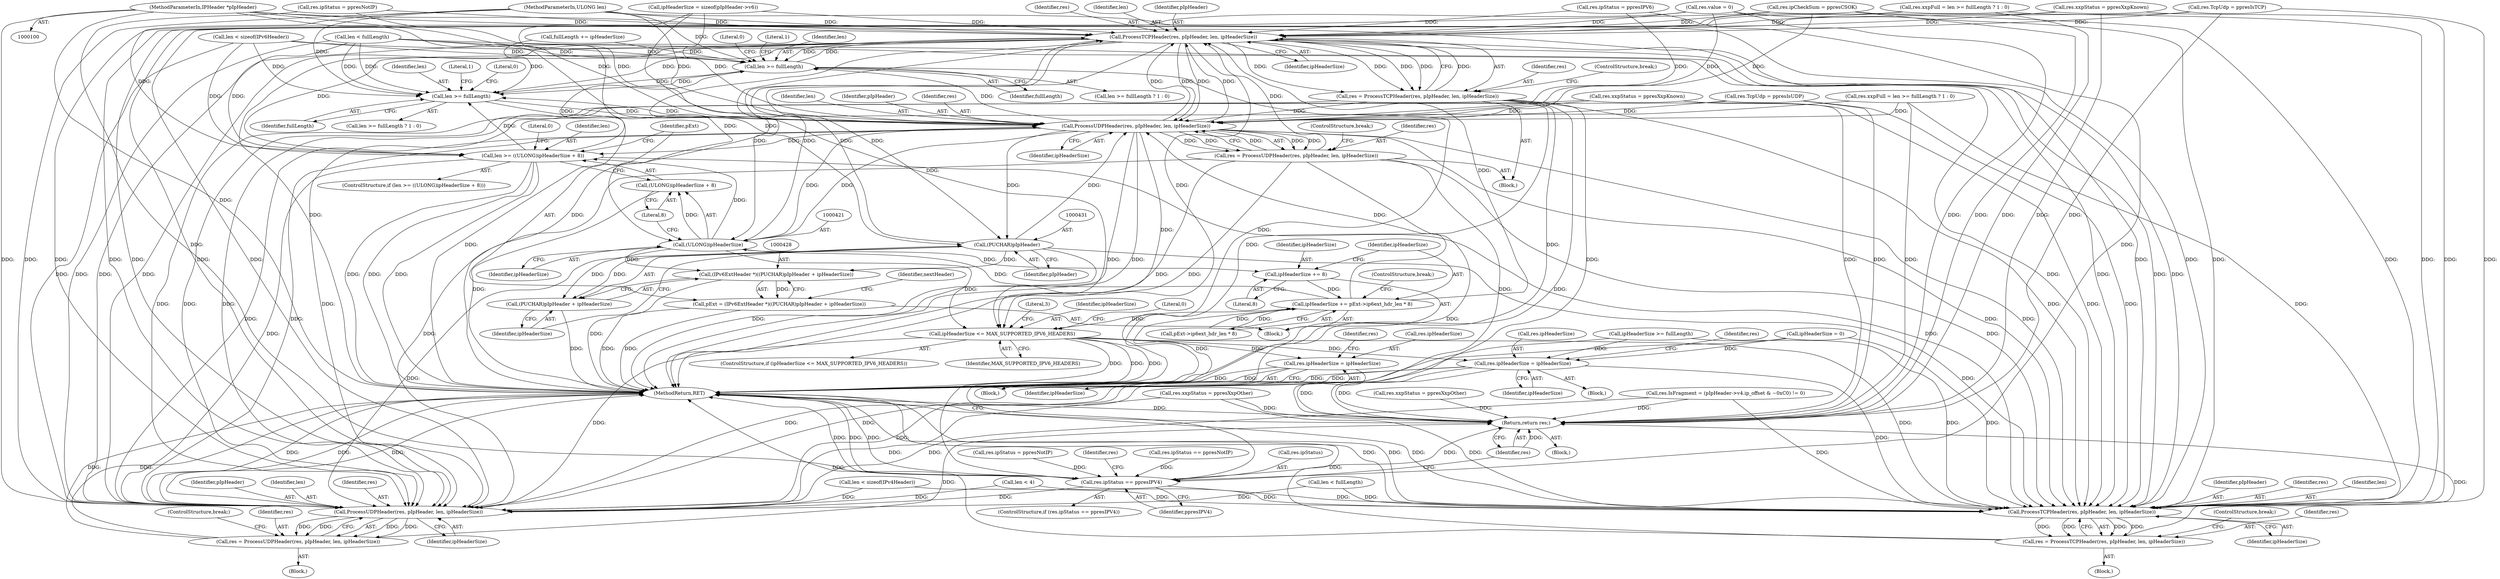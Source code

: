 digraph "0_kvm-guest-drivers-windows_723416fa4210b7464b28eab89cc76252e6193ac1_5@pointer" {
"1000101" [label="(MethodParameterIn,IPHeader *pIpHeader)"];
"1000371" [label="(Call,ProcessTCPHeader(res, pIpHeader, len, ipHeaderSize))"];
"1000364" [label="(Call,len >= fullLength)"];
"1000396" [label="(Call,len >= fullLength)"];
"1000403" [label="(Call,ProcessUDPHeader(res, pIpHeader, len, ipHeaderSize))"];
"1000401" [label="(Call,res = ProcessUDPHeader(res, pIpHeader, len, ipHeaderSize))"];
"1000518" [label="(Call,res.ipStatus == ppresIPV4)"];
"1000553" [label="(Call,ProcessTCPHeader(res, pIpHeader, len, ipHeaderSize))"];
"1000551" [label="(Call,res = ProcessTCPHeader(res, pIpHeader, len, ipHeaderSize))"];
"1000576" [label="(Return,return res;)"];
"1000563" [label="(Call,ProcessUDPHeader(res, pIpHeader, len, ipHeaderSize))"];
"1000561" [label="(Call,res = ProcessUDPHeader(res, pIpHeader, len, ipHeaderSize))"];
"1000417" [label="(Call,len >= ((ULONG)ipHeaderSize + 8))"];
"1000420" [label="(Call,(ULONG)ipHeaderSize)"];
"1000419" [label="(Call,(ULONG)ipHeaderSize + 8)"];
"1000427" [label="(Call,(IPv6ExtHeader *)((PUCHAR)pIpHeader + ipHeaderSize))"];
"1000425" [label="(Call,pExt = (IPv6ExtHeader *)((PUCHAR)pIpHeader + ipHeaderSize))"];
"1000429" [label="(Call,(PUCHAR)pIpHeader + ipHeaderSize)"];
"1000439" [label="(Call,ipHeaderSize += 8)"];
"1000442" [label="(Call,ipHeaderSize += pExt->ip6ext_hdr_len * 8)"];
"1000483" [label="(Call,ipHeaderSize <= MAX_SUPPORTED_IPV6_HEADERS)"];
"1000498" [label="(Call,res.ipHeaderSize = ipHeaderSize)"];
"1000524" [label="(Call,res.ipHeaderSize = ipHeaderSize)"];
"1000430" [label="(Call,(PUCHAR)pIpHeader)"];
"1000369" [label="(Call,res = ProcessTCPHeader(res, pIpHeader, len, ipHeaderSize))"];
"1000519" [label="(Call,res.ipStatus)"];
"1000498" [label="(Call,res.ipHeaderSize = ipHeaderSize)"];
"1000563" [label="(Call,ProcessUDPHeader(res, pIpHeader, len, ipHeaderSize))"];
"1000104" [label="(Block,)"];
"1000443" [label="(Identifier,ipHeaderSize)"];
"1000430" [label="(Call,(PUCHAR)pIpHeader)"];
"1000435" [label="(Identifier,nextHeader)"];
"1000271" [label="(Call,len < sizeof(IPv6Header))"];
"1000101" [label="(MethodParameterIn,IPHeader *pIpHeader)"];
"1000423" [label="(Literal,8)"];
"1000407" [label="(Identifier,ipHeaderSize)"];
"1000567" [label="(Identifier,ipHeaderSize)"];
"1000528" [label="(Identifier,ipHeaderSize)"];
"1000568" [label="(ControlStructure,break;)"];
"1000482" [label="(ControlStructure,if (ipHeaderSize <= MAX_SUPPORTED_IPV6_HEADERS))"];
"1000524" [label="(Call,res.ipHeaderSize = ipHeaderSize)"];
"1000419" [label="(Call,(ULONG)ipHeaderSize + 8)"];
"1000417" [label="(Call,len >= ((ULONG)ipHeaderSize + 8))"];
"1000558" [label="(ControlStructure,break;)"];
"1000397" [label="(Identifier,len)"];
"1000485" [label="(Identifier,MAX_SUPPORTED_IPV6_HEADERS)"];
"1000403" [label="(Call,ProcessUDPHeader(res, pIpHeader, len, ipHeaderSize))"];
"1000406" [label="(Identifier,len)"];
"1000224" [label="(Call,ipHeaderSize >= fullLength)"];
"1000368" [label="(Literal,0)"];
"1000427" [label="(Call,(IPv6ExtHeader *)((PUCHAR)pIpHeader + ipHeaderSize))"];
"1000367" [label="(Literal,1)"];
"1000551" [label="(Call,res = ProcessTCPHeader(res, pIpHeader, len, ipHeaderSize))"];
"1000561" [label="(Call,res = ProcessUDPHeader(res, pIpHeader, len, ipHeaderSize))"];
"1000502" [label="(Identifier,ipHeaderSize)"];
"1000520" [label="(Identifier,res)"];
"1000486" [label="(Block,)"];
"1000147" [label="(Call,res.value = 0)"];
"1000439" [label="(Call,ipHeaderSize += 8)"];
"1000442" [label="(Call,ipHeaderSize += pExt->ip6ext_hdr_len * 8)"];
"1000522" [label="(Identifier,ppresIPV4)"];
"1000372" [label="(Identifier,res)"];
"1000319" [label="(Call,fullLength += ipHeaderSize)"];
"1000433" [label="(Identifier,ipHeaderSize)"];
"1000359" [label="(Call,res.xxpFull = len >= fullLength ? 1 : 0)"];
"1000512" [label="(Call,res.ipStatus = ppresNotIP)"];
"1000401" [label="(Call,res = ProcessUDPHeader(res, pIpHeader, len, ipHeaderSize))"];
"1000429" [label="(Call,(PUCHAR)pIpHeader + ipHeaderSize)"];
"1000375" [label="(Identifier,ipHeaderSize)"];
"1000529" [label="(Call,res.IsFragment = (pIpHeader->v4.ip_offset & ~0xC0) != 0)"];
"1000531" [label="(Identifier,res)"];
"1000526" [label="(Identifier,res)"];
"1000578" [label="(MethodReturn,RET)"];
"1000370" [label="(Identifier,res)"];
"1000374" [label="(Identifier,len)"];
"1000408" [label="(ControlStructure,break;)"];
"1000441" [label="(Literal,8)"];
"1000432" [label="(Identifier,pIpHeader)"];
"1000576" [label="(Return,return res;)"];
"1000488" [label="(Literal,3)"];
"1000484" [label="(Identifier,ipHeaderSize)"];
"1000396" [label="(Call,len >= fullLength)"];
"1000295" [label="(Call,ipHeaderSize = sizeof(pIpHeader->v6))"];
"1000440" [label="(Identifier,ipHeaderSize)"];
"1000555" [label="(Identifier,pIpHeader)"];
"1000418" [label="(Identifier,len)"];
"1000557" [label="(Identifier,ipHeaderSize)"];
"1000158" [label="(Call,len < sizeof(IPv4Header))"];
"1000363" [label="(Call,len >= fullLength ? 1 : 0)"];
"1000112" [label="(Call,len < 4)"];
"1000140" [label="(Call,ipHeaderSize = 0)"];
"1000365" [label="(Identifier,len)"];
"1000371" [label="(Call,ProcessTCPHeader(res, pIpHeader, len, ipHeaderSize))"];
"1000483" [label="(Call,ipHeaderSize <= MAX_SUPPORTED_IPV6_HEADERS)"];
"1000325" [label="(Call,len < fullLength)"];
"1000554" [label="(Identifier,res)"];
"1000420" [label="(Call,(ULONG)ipHeaderSize)"];
"1000577" [label="(Identifier,res)"];
"1000376" [label="(ControlStructure,break;)"];
"1000214" [label="(Call,res.ipStatus == ppresNotIP)"];
"1000470" [label="(Call,res.xxpStatus = ppresXxpOther)"];
"1000369" [label="(Call,res = ProcessTCPHeader(res, pIpHeader, len, ipHeaderSize))"];
"1000468" [label="(ControlStructure,break;)"];
"1000229" [label="(Call,len < fullLength)"];
"1000426" [label="(Identifier,pExt)"];
"1000405" [label="(Identifier,pIpHeader)"];
"1000398" [label="(Identifier,fullLength)"];
"1000523" [label="(Block,)"];
"1000570" [label="(Call,res.xxpStatus = ppresXxpOther)"];
"1000416" [label="(ControlStructure,if (len >= ((ULONG)ipHeaderSize + 8)))"];
"1000562" [label="(Identifier,res)"];
"1000306" [label="(Call,res.ipCheckSum = ppresCSOK)"];
"1000444" [label="(Call,pExt->ip6ext_hdr_len * 8)"];
"1000301" [label="(Call,res.ipStatus = ppresIPV6)"];
"1000425" [label="(Call,pExt = (IPv6ExtHeader *)((PUCHAR)pIpHeader + ipHeaderSize))"];
"1000381" [label="(Call,res.xxpStatus = ppresXxpKnown)"];
"1000349" [label="(Call,res.xxpStatus = ppresXxpKnown)"];
"1000565" [label="(Identifier,pIpHeader)"];
"1000354" [label="(Call,res.TcpUdp = ppresIsTCP)"];
"1000556" [label="(Identifier,len)"];
"1000517" [label="(ControlStructure,if (res.ipStatus == ppresIPV4))"];
"1000552" [label="(Identifier,res)"];
"1000373" [label="(Identifier,pIpHeader)"];
"1000525" [label="(Call,res.ipHeaderSize)"];
"1000506" [label="(Literal,0)"];
"1000402" [label="(Identifier,res)"];
"1000399" [label="(Literal,1)"];
"1000424" [label="(Block,)"];
"1000553" [label="(Call,ProcessTCPHeader(res, pIpHeader, len, ipHeaderSize))"];
"1000566" [label="(Identifier,len)"];
"1000550" [label="(Block,)"];
"1000395" [label="(Call,len >= fullLength ? 1 : 0)"];
"1000404" [label="(Identifier,res)"];
"1000386" [label="(Call,res.TcpUdp = ppresIsUDP)"];
"1000102" [label="(MethodParameterIn,ULONG len)"];
"1000391" [label="(Call,res.xxpFull = len >= fullLength ? 1 : 0)"];
"1000452" [label="(Literal,0)"];
"1000560" [label="(Block,)"];
"1000518" [label="(Call,res.ipStatus == ppresIPV4)"];
"1000344" [label="(Block,)"];
"1000460" [label="(Call,res.ipStatus = ppresNotIP)"];
"1000366" [label="(Identifier,fullLength)"];
"1000564" [label="(Identifier,res)"];
"1000499" [label="(Call,res.ipHeaderSize)"];
"1000400" [label="(Literal,0)"];
"1000364" [label="(Call,len >= fullLength)"];
"1000422" [label="(Identifier,ipHeaderSize)"];
"1000101" -> "1000100"  [label="AST: "];
"1000101" -> "1000578"  [label="DDG: "];
"1000101" -> "1000371"  [label="DDG: "];
"1000101" -> "1000403"  [label="DDG: "];
"1000101" -> "1000430"  [label="DDG: "];
"1000101" -> "1000553"  [label="DDG: "];
"1000101" -> "1000563"  [label="DDG: "];
"1000371" -> "1000369"  [label="AST: "];
"1000371" -> "1000375"  [label="CFG: "];
"1000372" -> "1000371"  [label="AST: "];
"1000373" -> "1000371"  [label="AST: "];
"1000374" -> "1000371"  [label="AST: "];
"1000375" -> "1000371"  [label="AST: "];
"1000369" -> "1000371"  [label="CFG: "];
"1000371" -> "1000578"  [label="DDG: "];
"1000371" -> "1000578"  [label="DDG: "];
"1000371" -> "1000364"  [label="DDG: "];
"1000371" -> "1000369"  [label="DDG: "];
"1000371" -> "1000369"  [label="DDG: "];
"1000371" -> "1000369"  [label="DDG: "];
"1000371" -> "1000369"  [label="DDG: "];
"1000460" -> "1000371"  [label="DDG: "];
"1000369" -> "1000371"  [label="DDG: "];
"1000401" -> "1000371"  [label="DDG: "];
"1000306" -> "1000371"  [label="DDG: "];
"1000147" -> "1000371"  [label="DDG: "];
"1000301" -> "1000371"  [label="DDG: "];
"1000349" -> "1000371"  [label="DDG: "];
"1000359" -> "1000371"  [label="DDG: "];
"1000354" -> "1000371"  [label="DDG: "];
"1000403" -> "1000371"  [label="DDG: "];
"1000403" -> "1000371"  [label="DDG: "];
"1000430" -> "1000371"  [label="DDG: "];
"1000364" -> "1000371"  [label="DDG: "];
"1000102" -> "1000371"  [label="DDG: "];
"1000442" -> "1000371"  [label="DDG: "];
"1000420" -> "1000371"  [label="DDG: "];
"1000295" -> "1000371"  [label="DDG: "];
"1000371" -> "1000396"  [label="DDG: "];
"1000371" -> "1000403"  [label="DDG: "];
"1000371" -> "1000403"  [label="DDG: "];
"1000371" -> "1000417"  [label="DDG: "];
"1000371" -> "1000420"  [label="DDG: "];
"1000371" -> "1000430"  [label="DDG: "];
"1000371" -> "1000483"  [label="DDG: "];
"1000371" -> "1000553"  [label="DDG: "];
"1000371" -> "1000553"  [label="DDG: "];
"1000371" -> "1000563"  [label="DDG: "];
"1000371" -> "1000563"  [label="DDG: "];
"1000364" -> "1000363"  [label="AST: "];
"1000364" -> "1000366"  [label="CFG: "];
"1000365" -> "1000364"  [label="AST: "];
"1000366" -> "1000364"  [label="AST: "];
"1000367" -> "1000364"  [label="CFG: "];
"1000368" -> "1000364"  [label="CFG: "];
"1000364" -> "1000578"  [label="DDG: "];
"1000325" -> "1000364"  [label="DDG: "];
"1000325" -> "1000364"  [label="DDG: "];
"1000403" -> "1000364"  [label="DDG: "];
"1000271" -> "1000364"  [label="DDG: "];
"1000417" -> "1000364"  [label="DDG: "];
"1000102" -> "1000364"  [label="DDG: "];
"1000396" -> "1000364"  [label="DDG: "];
"1000319" -> "1000364"  [label="DDG: "];
"1000364" -> "1000396"  [label="DDG: "];
"1000396" -> "1000395"  [label="AST: "];
"1000396" -> "1000398"  [label="CFG: "];
"1000397" -> "1000396"  [label="AST: "];
"1000398" -> "1000396"  [label="AST: "];
"1000399" -> "1000396"  [label="CFG: "];
"1000400" -> "1000396"  [label="CFG: "];
"1000396" -> "1000578"  [label="DDG: "];
"1000325" -> "1000396"  [label="DDG: "];
"1000325" -> "1000396"  [label="DDG: "];
"1000403" -> "1000396"  [label="DDG: "];
"1000271" -> "1000396"  [label="DDG: "];
"1000417" -> "1000396"  [label="DDG: "];
"1000102" -> "1000396"  [label="DDG: "];
"1000319" -> "1000396"  [label="DDG: "];
"1000396" -> "1000403"  [label="DDG: "];
"1000403" -> "1000401"  [label="AST: "];
"1000403" -> "1000407"  [label="CFG: "];
"1000404" -> "1000403"  [label="AST: "];
"1000405" -> "1000403"  [label="AST: "];
"1000406" -> "1000403"  [label="AST: "];
"1000407" -> "1000403"  [label="AST: "];
"1000401" -> "1000403"  [label="CFG: "];
"1000403" -> "1000578"  [label="DDG: "];
"1000403" -> "1000578"  [label="DDG: "];
"1000403" -> "1000401"  [label="DDG: "];
"1000403" -> "1000401"  [label="DDG: "];
"1000403" -> "1000401"  [label="DDG: "];
"1000403" -> "1000401"  [label="DDG: "];
"1000460" -> "1000403"  [label="DDG: "];
"1000369" -> "1000403"  [label="DDG: "];
"1000391" -> "1000403"  [label="DDG: "];
"1000401" -> "1000403"  [label="DDG: "];
"1000306" -> "1000403"  [label="DDG: "];
"1000147" -> "1000403"  [label="DDG: "];
"1000386" -> "1000403"  [label="DDG: "];
"1000301" -> "1000403"  [label="DDG: "];
"1000381" -> "1000403"  [label="DDG: "];
"1000430" -> "1000403"  [label="DDG: "];
"1000102" -> "1000403"  [label="DDG: "];
"1000442" -> "1000403"  [label="DDG: "];
"1000420" -> "1000403"  [label="DDG: "];
"1000295" -> "1000403"  [label="DDG: "];
"1000403" -> "1000417"  [label="DDG: "];
"1000403" -> "1000420"  [label="DDG: "];
"1000403" -> "1000430"  [label="DDG: "];
"1000403" -> "1000483"  [label="DDG: "];
"1000403" -> "1000553"  [label="DDG: "];
"1000403" -> "1000553"  [label="DDG: "];
"1000403" -> "1000563"  [label="DDG: "];
"1000403" -> "1000563"  [label="DDG: "];
"1000401" -> "1000344"  [label="AST: "];
"1000402" -> "1000401"  [label="AST: "];
"1000408" -> "1000401"  [label="CFG: "];
"1000401" -> "1000578"  [label="DDG: "];
"1000401" -> "1000578"  [label="DDG: "];
"1000401" -> "1000518"  [label="DDG: "];
"1000401" -> "1000553"  [label="DDG: "];
"1000401" -> "1000563"  [label="DDG: "];
"1000401" -> "1000576"  [label="DDG: "];
"1000518" -> "1000517"  [label="AST: "];
"1000518" -> "1000522"  [label="CFG: "];
"1000519" -> "1000518"  [label="AST: "];
"1000522" -> "1000518"  [label="AST: "];
"1000526" -> "1000518"  [label="CFG: "];
"1000577" -> "1000518"  [label="CFG: "];
"1000518" -> "1000578"  [label="DDG: "];
"1000518" -> "1000578"  [label="DDG: "];
"1000518" -> "1000578"  [label="DDG: "];
"1000460" -> "1000518"  [label="DDG: "];
"1000301" -> "1000518"  [label="DDG: "];
"1000214" -> "1000518"  [label="DDG: "];
"1000369" -> "1000518"  [label="DDG: "];
"1000512" -> "1000518"  [label="DDG: "];
"1000518" -> "1000553"  [label="DDG: "];
"1000518" -> "1000563"  [label="DDG: "];
"1000518" -> "1000576"  [label="DDG: "];
"1000553" -> "1000551"  [label="AST: "];
"1000553" -> "1000557"  [label="CFG: "];
"1000554" -> "1000553"  [label="AST: "];
"1000555" -> "1000553"  [label="AST: "];
"1000556" -> "1000553"  [label="AST: "];
"1000557" -> "1000553"  [label="AST: "];
"1000551" -> "1000553"  [label="CFG: "];
"1000553" -> "1000578"  [label="DDG: "];
"1000553" -> "1000578"  [label="DDG: "];
"1000553" -> "1000578"  [label="DDG: "];
"1000553" -> "1000551"  [label="DDG: "];
"1000553" -> "1000551"  [label="DDG: "];
"1000553" -> "1000551"  [label="DDG: "];
"1000553" -> "1000551"  [label="DDG: "];
"1000524" -> "1000553"  [label="DDG: "];
"1000369" -> "1000553"  [label="DDG: "];
"1000391" -> "1000553"  [label="DDG: "];
"1000306" -> "1000553"  [label="DDG: "];
"1000147" -> "1000553"  [label="DDG: "];
"1000349" -> "1000553"  [label="DDG: "];
"1000359" -> "1000553"  [label="DDG: "];
"1000381" -> "1000553"  [label="DDG: "];
"1000470" -> "1000553"  [label="DDG: "];
"1000354" -> "1000553"  [label="DDG: "];
"1000386" -> "1000553"  [label="DDG: "];
"1000529" -> "1000553"  [label="DDG: "];
"1000430" -> "1000553"  [label="DDG: "];
"1000112" -> "1000553"  [label="DDG: "];
"1000271" -> "1000553"  [label="DDG: "];
"1000325" -> "1000553"  [label="DDG: "];
"1000158" -> "1000553"  [label="DDG: "];
"1000417" -> "1000553"  [label="DDG: "];
"1000229" -> "1000553"  [label="DDG: "];
"1000102" -> "1000553"  [label="DDG: "];
"1000224" -> "1000553"  [label="DDG: "];
"1000140" -> "1000553"  [label="DDG: "];
"1000483" -> "1000553"  [label="DDG: "];
"1000551" -> "1000550"  [label="AST: "];
"1000552" -> "1000551"  [label="AST: "];
"1000558" -> "1000551"  [label="CFG: "];
"1000551" -> "1000578"  [label="DDG: "];
"1000551" -> "1000578"  [label="DDG: "];
"1000551" -> "1000576"  [label="DDG: "];
"1000576" -> "1000104"  [label="AST: "];
"1000576" -> "1000577"  [label="CFG: "];
"1000577" -> "1000576"  [label="AST: "];
"1000578" -> "1000576"  [label="CFG: "];
"1000576" -> "1000578"  [label="DDG: "];
"1000577" -> "1000576"  [label="DDG: "];
"1000524" -> "1000576"  [label="DDG: "];
"1000570" -> "1000576"  [label="DDG: "];
"1000561" -> "1000576"  [label="DDG: "];
"1000369" -> "1000576"  [label="DDG: "];
"1000391" -> "1000576"  [label="DDG: "];
"1000306" -> "1000576"  [label="DDG: "];
"1000349" -> "1000576"  [label="DDG: "];
"1000359" -> "1000576"  [label="DDG: "];
"1000381" -> "1000576"  [label="DDG: "];
"1000470" -> "1000576"  [label="DDG: "];
"1000354" -> "1000576"  [label="DDG: "];
"1000498" -> "1000576"  [label="DDG: "];
"1000147" -> "1000576"  [label="DDG: "];
"1000386" -> "1000576"  [label="DDG: "];
"1000529" -> "1000576"  [label="DDG: "];
"1000563" -> "1000561"  [label="AST: "];
"1000563" -> "1000567"  [label="CFG: "];
"1000564" -> "1000563"  [label="AST: "];
"1000565" -> "1000563"  [label="AST: "];
"1000566" -> "1000563"  [label="AST: "];
"1000567" -> "1000563"  [label="AST: "];
"1000561" -> "1000563"  [label="CFG: "];
"1000563" -> "1000578"  [label="DDG: "];
"1000563" -> "1000578"  [label="DDG: "];
"1000563" -> "1000578"  [label="DDG: "];
"1000563" -> "1000561"  [label="DDG: "];
"1000563" -> "1000561"  [label="DDG: "];
"1000563" -> "1000561"  [label="DDG: "];
"1000563" -> "1000561"  [label="DDG: "];
"1000524" -> "1000563"  [label="DDG: "];
"1000369" -> "1000563"  [label="DDG: "];
"1000391" -> "1000563"  [label="DDG: "];
"1000306" -> "1000563"  [label="DDG: "];
"1000147" -> "1000563"  [label="DDG: "];
"1000349" -> "1000563"  [label="DDG: "];
"1000359" -> "1000563"  [label="DDG: "];
"1000381" -> "1000563"  [label="DDG: "];
"1000470" -> "1000563"  [label="DDG: "];
"1000354" -> "1000563"  [label="DDG: "];
"1000386" -> "1000563"  [label="DDG: "];
"1000529" -> "1000563"  [label="DDG: "];
"1000430" -> "1000563"  [label="DDG: "];
"1000112" -> "1000563"  [label="DDG: "];
"1000271" -> "1000563"  [label="DDG: "];
"1000325" -> "1000563"  [label="DDG: "];
"1000158" -> "1000563"  [label="DDG: "];
"1000417" -> "1000563"  [label="DDG: "];
"1000229" -> "1000563"  [label="DDG: "];
"1000102" -> "1000563"  [label="DDG: "];
"1000224" -> "1000563"  [label="DDG: "];
"1000140" -> "1000563"  [label="DDG: "];
"1000483" -> "1000563"  [label="DDG: "];
"1000561" -> "1000560"  [label="AST: "];
"1000562" -> "1000561"  [label="AST: "];
"1000568" -> "1000561"  [label="CFG: "];
"1000561" -> "1000578"  [label="DDG: "];
"1000561" -> "1000578"  [label="DDG: "];
"1000417" -> "1000416"  [label="AST: "];
"1000417" -> "1000419"  [label="CFG: "];
"1000418" -> "1000417"  [label="AST: "];
"1000419" -> "1000417"  [label="AST: "];
"1000426" -> "1000417"  [label="CFG: "];
"1000452" -> "1000417"  [label="CFG: "];
"1000417" -> "1000578"  [label="DDG: "];
"1000417" -> "1000578"  [label="DDG: "];
"1000417" -> "1000578"  [label="DDG: "];
"1000325" -> "1000417"  [label="DDG: "];
"1000271" -> "1000417"  [label="DDG: "];
"1000102" -> "1000417"  [label="DDG: "];
"1000420" -> "1000417"  [label="DDG: "];
"1000420" -> "1000419"  [label="AST: "];
"1000420" -> "1000422"  [label="CFG: "];
"1000421" -> "1000420"  [label="AST: "];
"1000422" -> "1000420"  [label="AST: "];
"1000423" -> "1000420"  [label="CFG: "];
"1000420" -> "1000419"  [label="DDG: "];
"1000442" -> "1000420"  [label="DDG: "];
"1000295" -> "1000420"  [label="DDG: "];
"1000420" -> "1000427"  [label="DDG: "];
"1000420" -> "1000429"  [label="DDG: "];
"1000420" -> "1000439"  [label="DDG: "];
"1000420" -> "1000483"  [label="DDG: "];
"1000419" -> "1000423"  [label="CFG: "];
"1000423" -> "1000419"  [label="AST: "];
"1000419" -> "1000578"  [label="DDG: "];
"1000427" -> "1000425"  [label="AST: "];
"1000427" -> "1000429"  [label="CFG: "];
"1000428" -> "1000427"  [label="AST: "];
"1000429" -> "1000427"  [label="AST: "];
"1000425" -> "1000427"  [label="CFG: "];
"1000427" -> "1000578"  [label="DDG: "];
"1000427" -> "1000425"  [label="DDG: "];
"1000430" -> "1000427"  [label="DDG: "];
"1000425" -> "1000424"  [label="AST: "];
"1000426" -> "1000425"  [label="AST: "];
"1000435" -> "1000425"  [label="CFG: "];
"1000425" -> "1000578"  [label="DDG: "];
"1000425" -> "1000578"  [label="DDG: "];
"1000429" -> "1000433"  [label="CFG: "];
"1000430" -> "1000429"  [label="AST: "];
"1000433" -> "1000429"  [label="AST: "];
"1000429" -> "1000578"  [label="DDG: "];
"1000430" -> "1000429"  [label="DDG: "];
"1000439" -> "1000424"  [label="AST: "];
"1000439" -> "1000441"  [label="CFG: "];
"1000440" -> "1000439"  [label="AST: "];
"1000441" -> "1000439"  [label="AST: "];
"1000443" -> "1000439"  [label="CFG: "];
"1000439" -> "1000442"  [label="DDG: "];
"1000442" -> "1000424"  [label="AST: "];
"1000442" -> "1000444"  [label="CFG: "];
"1000443" -> "1000442"  [label="AST: "];
"1000444" -> "1000442"  [label="AST: "];
"1000468" -> "1000442"  [label="CFG: "];
"1000442" -> "1000578"  [label="DDG: "];
"1000444" -> "1000442"  [label="DDG: "];
"1000444" -> "1000442"  [label="DDG: "];
"1000442" -> "1000483"  [label="DDG: "];
"1000483" -> "1000482"  [label="AST: "];
"1000483" -> "1000485"  [label="CFG: "];
"1000484" -> "1000483"  [label="AST: "];
"1000485" -> "1000483"  [label="AST: "];
"1000488" -> "1000483"  [label="CFG: "];
"1000506" -> "1000483"  [label="CFG: "];
"1000483" -> "1000578"  [label="DDG: "];
"1000483" -> "1000578"  [label="DDG: "];
"1000483" -> "1000578"  [label="DDG: "];
"1000295" -> "1000483"  [label="DDG: "];
"1000483" -> "1000498"  [label="DDG: "];
"1000483" -> "1000524"  [label="DDG: "];
"1000498" -> "1000486"  [label="AST: "];
"1000498" -> "1000502"  [label="CFG: "];
"1000499" -> "1000498"  [label="AST: "];
"1000502" -> "1000498"  [label="AST: "];
"1000520" -> "1000498"  [label="CFG: "];
"1000498" -> "1000578"  [label="DDG: "];
"1000498" -> "1000578"  [label="DDG: "];
"1000524" -> "1000523"  [label="AST: "];
"1000524" -> "1000528"  [label="CFG: "];
"1000525" -> "1000524"  [label="AST: "];
"1000528" -> "1000524"  [label="AST: "];
"1000531" -> "1000524"  [label="CFG: "];
"1000524" -> "1000578"  [label="DDG: "];
"1000524" -> "1000578"  [label="DDG: "];
"1000224" -> "1000524"  [label="DDG: "];
"1000140" -> "1000524"  [label="DDG: "];
"1000430" -> "1000432"  [label="CFG: "];
"1000431" -> "1000430"  [label="AST: "];
"1000432" -> "1000430"  [label="AST: "];
"1000433" -> "1000430"  [label="CFG: "];
"1000430" -> "1000578"  [label="DDG: "];
"1000369" -> "1000344"  [label="AST: "];
"1000370" -> "1000369"  [label="AST: "];
"1000376" -> "1000369"  [label="CFG: "];
"1000369" -> "1000578"  [label="DDG: "];
"1000369" -> "1000578"  [label="DDG: "];
}
